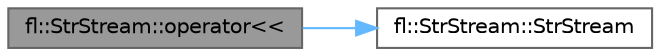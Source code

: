 digraph "fl::StrStream::operator&lt;&lt;"
{
 // LATEX_PDF_SIZE
  bgcolor="transparent";
  edge [fontname=Helvetica,fontsize=10,labelfontname=Helvetica,labelfontsize=10];
  node [fontname=Helvetica,fontsize=10,shape=box,height=0.2,width=0.4];
  rankdir="LR";
  Node1 [id="Node000001",label="fl::StrStream::operator\<\<",height=0.2,width=0.4,color="gray40", fillcolor="grey60", style="filled", fontcolor="black",tooltip=" "];
  Node1 -> Node2 [id="edge1_Node000001_Node000002",color="steelblue1",style="solid",tooltip=" "];
  Node2 [id="Node000002",label="fl::StrStream::StrStream",height=0.2,width=0.4,color="grey40", fillcolor="white", style="filled",URL="$d4/dc6/classfl_1_1_str_stream_ae95135cf00f346b86ad4830611bf64a2.html#ae95135cf00f346b86ad4830611bf64a2",tooltip=" "];
}
